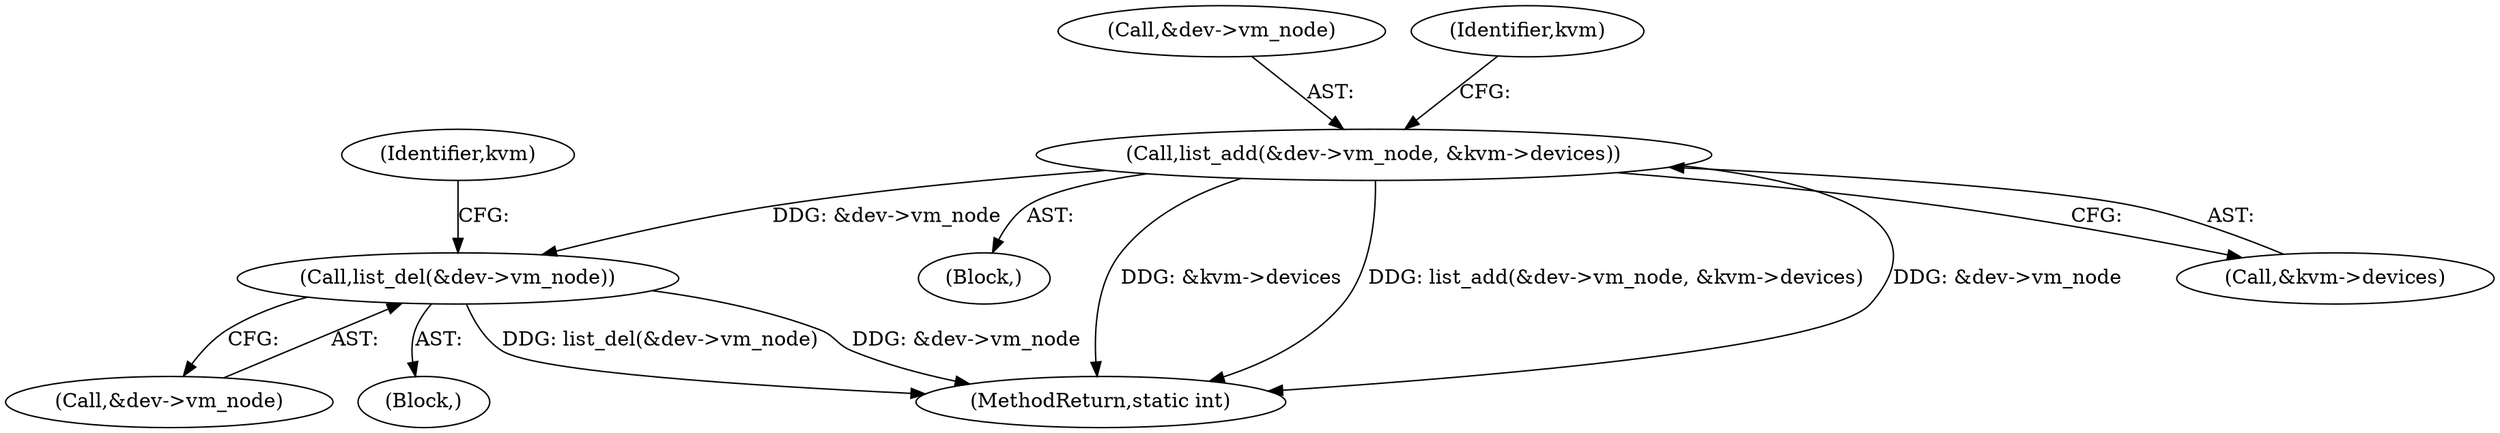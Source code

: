 digraph "0_linux_a0f1d21c1ccb1da66629627a74059dd7f5ac9c61@pointer" {
"1000195" [label="(Call,list_add(&dev->vm_node, &kvm->devices))"];
"1000239" [label="(Call,list_del(&dev->vm_node))"];
"1000240" [label="(Call,&dev->vm_node)"];
"1000196" [label="(Call,&dev->vm_node)"];
"1000239" [label="(Call,list_del(&dev->vm_node))"];
"1000247" [label="(Identifier,kvm)"];
"1000103" [label="(Block,)"];
"1000231" [label="(Block,)"];
"1000207" [label="(Identifier,kvm)"];
"1000260" [label="(MethodReturn,static int)"];
"1000195" [label="(Call,list_add(&dev->vm_node, &kvm->devices))"];
"1000200" [label="(Call,&kvm->devices)"];
"1000195" -> "1000103"  [label="AST: "];
"1000195" -> "1000200"  [label="CFG: "];
"1000196" -> "1000195"  [label="AST: "];
"1000200" -> "1000195"  [label="AST: "];
"1000207" -> "1000195"  [label="CFG: "];
"1000195" -> "1000260"  [label="DDG: &kvm->devices"];
"1000195" -> "1000260"  [label="DDG: list_add(&dev->vm_node, &kvm->devices)"];
"1000195" -> "1000260"  [label="DDG: &dev->vm_node"];
"1000195" -> "1000239"  [label="DDG: &dev->vm_node"];
"1000239" -> "1000231"  [label="AST: "];
"1000239" -> "1000240"  [label="CFG: "];
"1000240" -> "1000239"  [label="AST: "];
"1000247" -> "1000239"  [label="CFG: "];
"1000239" -> "1000260"  [label="DDG: list_del(&dev->vm_node)"];
"1000239" -> "1000260"  [label="DDG: &dev->vm_node"];
}
